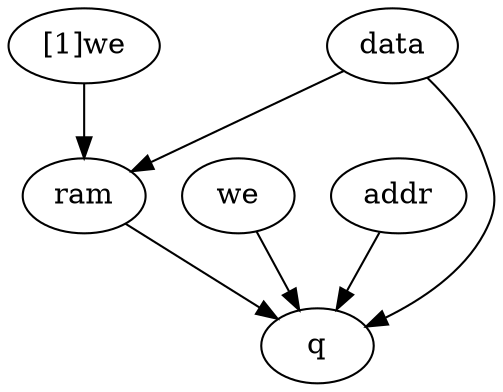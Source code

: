 strict digraph "" {
	"[1]we"	[complexity=6,
		importance=0.7241377096,
		rank=0.120689618267];
	ram	[complexity=5,
		importance=0.5862065644,
		rank=0.11724131288];
	"[1]we" -> ram;
	we	[complexity=5,
		importance=0.5172413034,
		rank=0.10344826068];
	q	[complexity=0,
		importance=0.3793101582,
		rank=0.0];
	we -> q;
	addr	[complexity=5,
		importance=0.5172413034,
		rank=0.10344826068];
	addr -> q;
	ram -> q;
	data	[complexity=8,
		importance=0.7241377096,
		rank=0.0905172137];
	data -> ram;
	data -> q;
}
